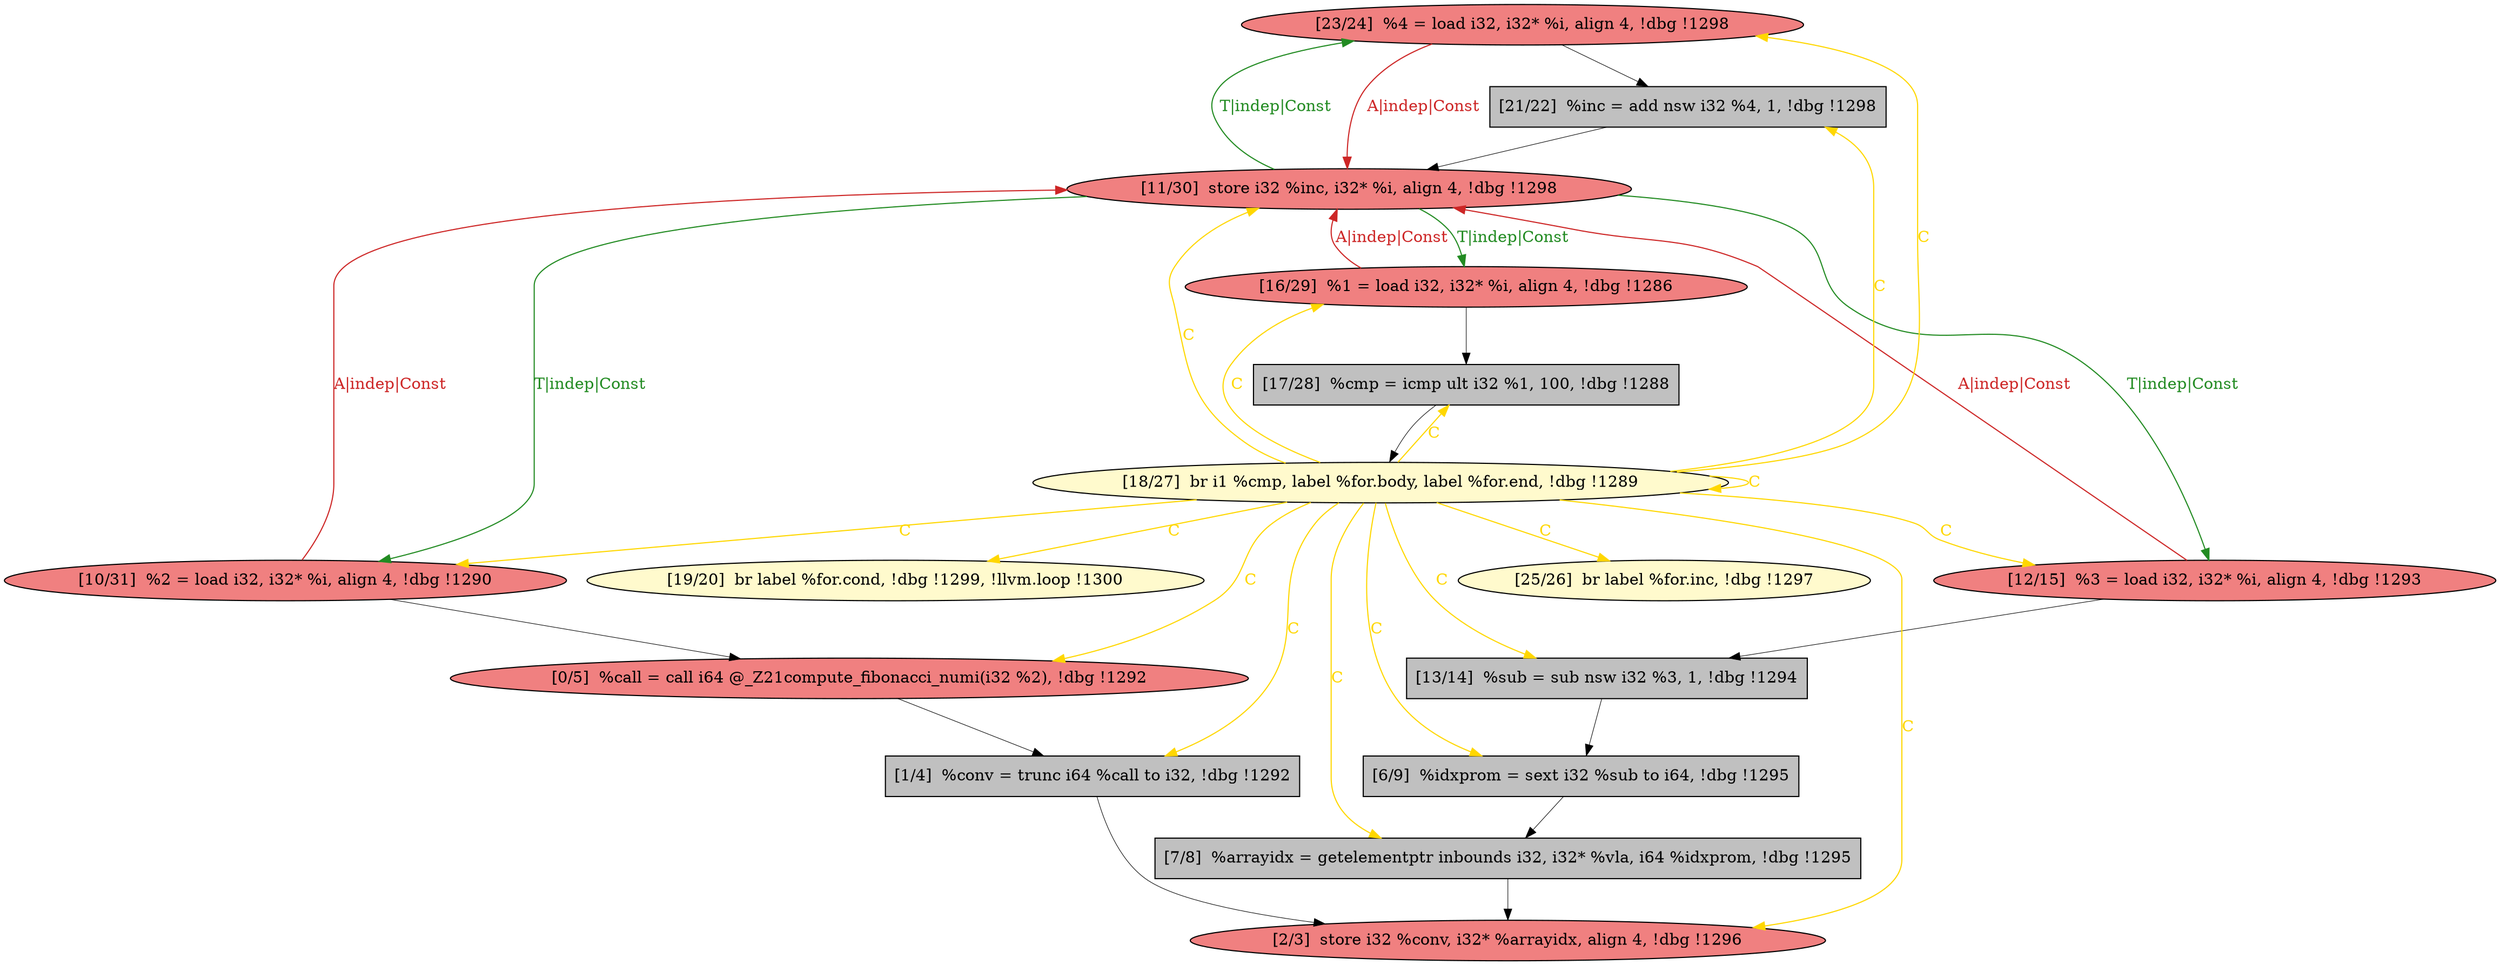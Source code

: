 
digraph G {


node533 [fillcolor=lightcoral,label="[23/24]  %4 = load i32, i32* %i, align 4, !dbg !1298",shape=ellipse,style=filled ]
node531 [fillcolor=lemonchiffon,label="[19/20]  br label %for.cond, !dbg !1299, !llvm.loop !1300",shape=ellipse,style=filled ]
node527 [fillcolor=grey,label="[7/8]  %arrayidx = getelementptr inbounds i32, i32* %vla, i64 %idxprom, !dbg !1295",shape=rectangle,style=filled ]
node526 [fillcolor=lightcoral,label="[12/15]  %3 = load i32, i32* %i, align 4, !dbg !1293",shape=ellipse,style=filled ]
node532 [fillcolor=grey,label="[21/22]  %inc = add nsw i32 %4, 1, !dbg !1298",shape=rectangle,style=filled ]
node528 [fillcolor=lightcoral,label="[2/3]  store i32 %conv, i32* %arrayidx, align 4, !dbg !1296",shape=ellipse,style=filled ]
node525 [fillcolor=grey,label="[17/28]  %cmp = icmp ult i32 %1, 100, !dbg !1288",shape=rectangle,style=filled ]
node529 [fillcolor=grey,label="[13/14]  %sub = sub nsw i32 %3, 1, !dbg !1294",shape=rectangle,style=filled ]
node524 [fillcolor=grey,label="[1/4]  %conv = trunc i64 %call to i32, !dbg !1292",shape=rectangle,style=filled ]
node519 [fillcolor=grey,label="[6/9]  %idxprom = sext i32 %sub to i64, !dbg !1295",shape=rectangle,style=filled ]
node518 [fillcolor=lightcoral,label="[0/5]  %call = call i64 @_Z21compute_fibonacci_numi(i32 %2), !dbg !1292",shape=ellipse,style=filled ]
node521 [fillcolor=lightcoral,label="[16/29]  %1 = load i32, i32* %i, align 4, !dbg !1286",shape=ellipse,style=filled ]
node523 [fillcolor=lemonchiffon,label="[25/26]  br label %for.inc, !dbg !1297",shape=ellipse,style=filled ]
node530 [fillcolor=lightcoral,label="[11/30]  store i32 %inc, i32* %i, align 4, !dbg !1298",shape=ellipse,style=filled ]
node520 [fillcolor=lightcoral,label="[10/31]  %2 = load i32, i32* %i, align 4, !dbg !1290",shape=ellipse,style=filled ]
node522 [fillcolor=lemonchiffon,label="[18/27]  br i1 %cmp, label %for.body, label %for.end, !dbg !1289",shape=ellipse,style=filled ]

node530->node533 [style=solid,color=forestgreen,label="T|indep|Const",penwidth=1.0,fontcolor=forestgreen ]
node533->node532 [style=solid,color=black,label="",penwidth=0.5,fontcolor=black ]
node527->node528 [style=solid,color=black,label="",penwidth=0.5,fontcolor=black ]
node529->node519 [style=solid,color=black,label="",penwidth=0.5,fontcolor=black ]
node522->node527 [style=solid,color=gold,label="C",penwidth=1.0,fontcolor=gold ]
node522->node532 [style=solid,color=gold,label="C",penwidth=1.0,fontcolor=gold ]
node520->node518 [style=solid,color=black,label="",penwidth=0.5,fontcolor=black ]
node532->node530 [style=solid,color=black,label="",penwidth=0.5,fontcolor=black ]
node522->node533 [style=solid,color=gold,label="C",penwidth=1.0,fontcolor=gold ]
node533->node530 [style=solid,color=firebrick3,label="A|indep|Const",penwidth=1.0,fontcolor=firebrick3 ]
node522->node528 [style=solid,color=gold,label="C",penwidth=1.0,fontcolor=gold ]
node522->node526 [style=solid,color=gold,label="C",penwidth=1.0,fontcolor=gold ]
node522->node521 [style=solid,color=gold,label="C",penwidth=1.0,fontcolor=gold ]
node522->node522 [style=solid,color=gold,label="C",penwidth=1.0,fontcolor=gold ]
node521->node525 [style=solid,color=black,label="",penwidth=0.5,fontcolor=black ]
node522->node519 [style=solid,color=gold,label="C",penwidth=1.0,fontcolor=gold ]
node522->node524 [style=solid,color=gold,label="C",penwidth=1.0,fontcolor=gold ]
node522->node525 [style=solid,color=gold,label="C",penwidth=1.0,fontcolor=gold ]
node530->node520 [style=solid,color=forestgreen,label="T|indep|Const",penwidth=1.0,fontcolor=forestgreen ]
node521->node530 [style=solid,color=firebrick3,label="A|indep|Const",penwidth=1.0,fontcolor=firebrick3 ]
node522->node523 [style=solid,color=gold,label="C",penwidth=1.0,fontcolor=gold ]
node530->node521 [style=solid,color=forestgreen,label="T|indep|Const",penwidth=1.0,fontcolor=forestgreen ]
node518->node524 [style=solid,color=black,label="",penwidth=0.5,fontcolor=black ]
node530->node526 [style=solid,color=forestgreen,label="T|indep|Const",penwidth=1.0,fontcolor=forestgreen ]
node522->node518 [style=solid,color=gold,label="C",penwidth=1.0,fontcolor=gold ]
node522->node520 [style=solid,color=gold,label="C",penwidth=1.0,fontcolor=gold ]
node522->node530 [style=solid,color=gold,label="C",penwidth=1.0,fontcolor=gold ]
node526->node530 [style=solid,color=firebrick3,label="A|indep|Const",penwidth=1.0,fontcolor=firebrick3 ]
node520->node530 [style=solid,color=firebrick3,label="A|indep|Const",penwidth=1.0,fontcolor=firebrick3 ]
node525->node522 [style=solid,color=black,label="",penwidth=0.5,fontcolor=black ]
node519->node527 [style=solid,color=black,label="",penwidth=0.5,fontcolor=black ]
node522->node531 [style=solid,color=gold,label="C",penwidth=1.0,fontcolor=gold ]
node522->node529 [style=solid,color=gold,label="C",penwidth=1.0,fontcolor=gold ]
node526->node529 [style=solid,color=black,label="",penwidth=0.5,fontcolor=black ]
node524->node528 [style=solid,color=black,label="",penwidth=0.5,fontcolor=black ]


}
